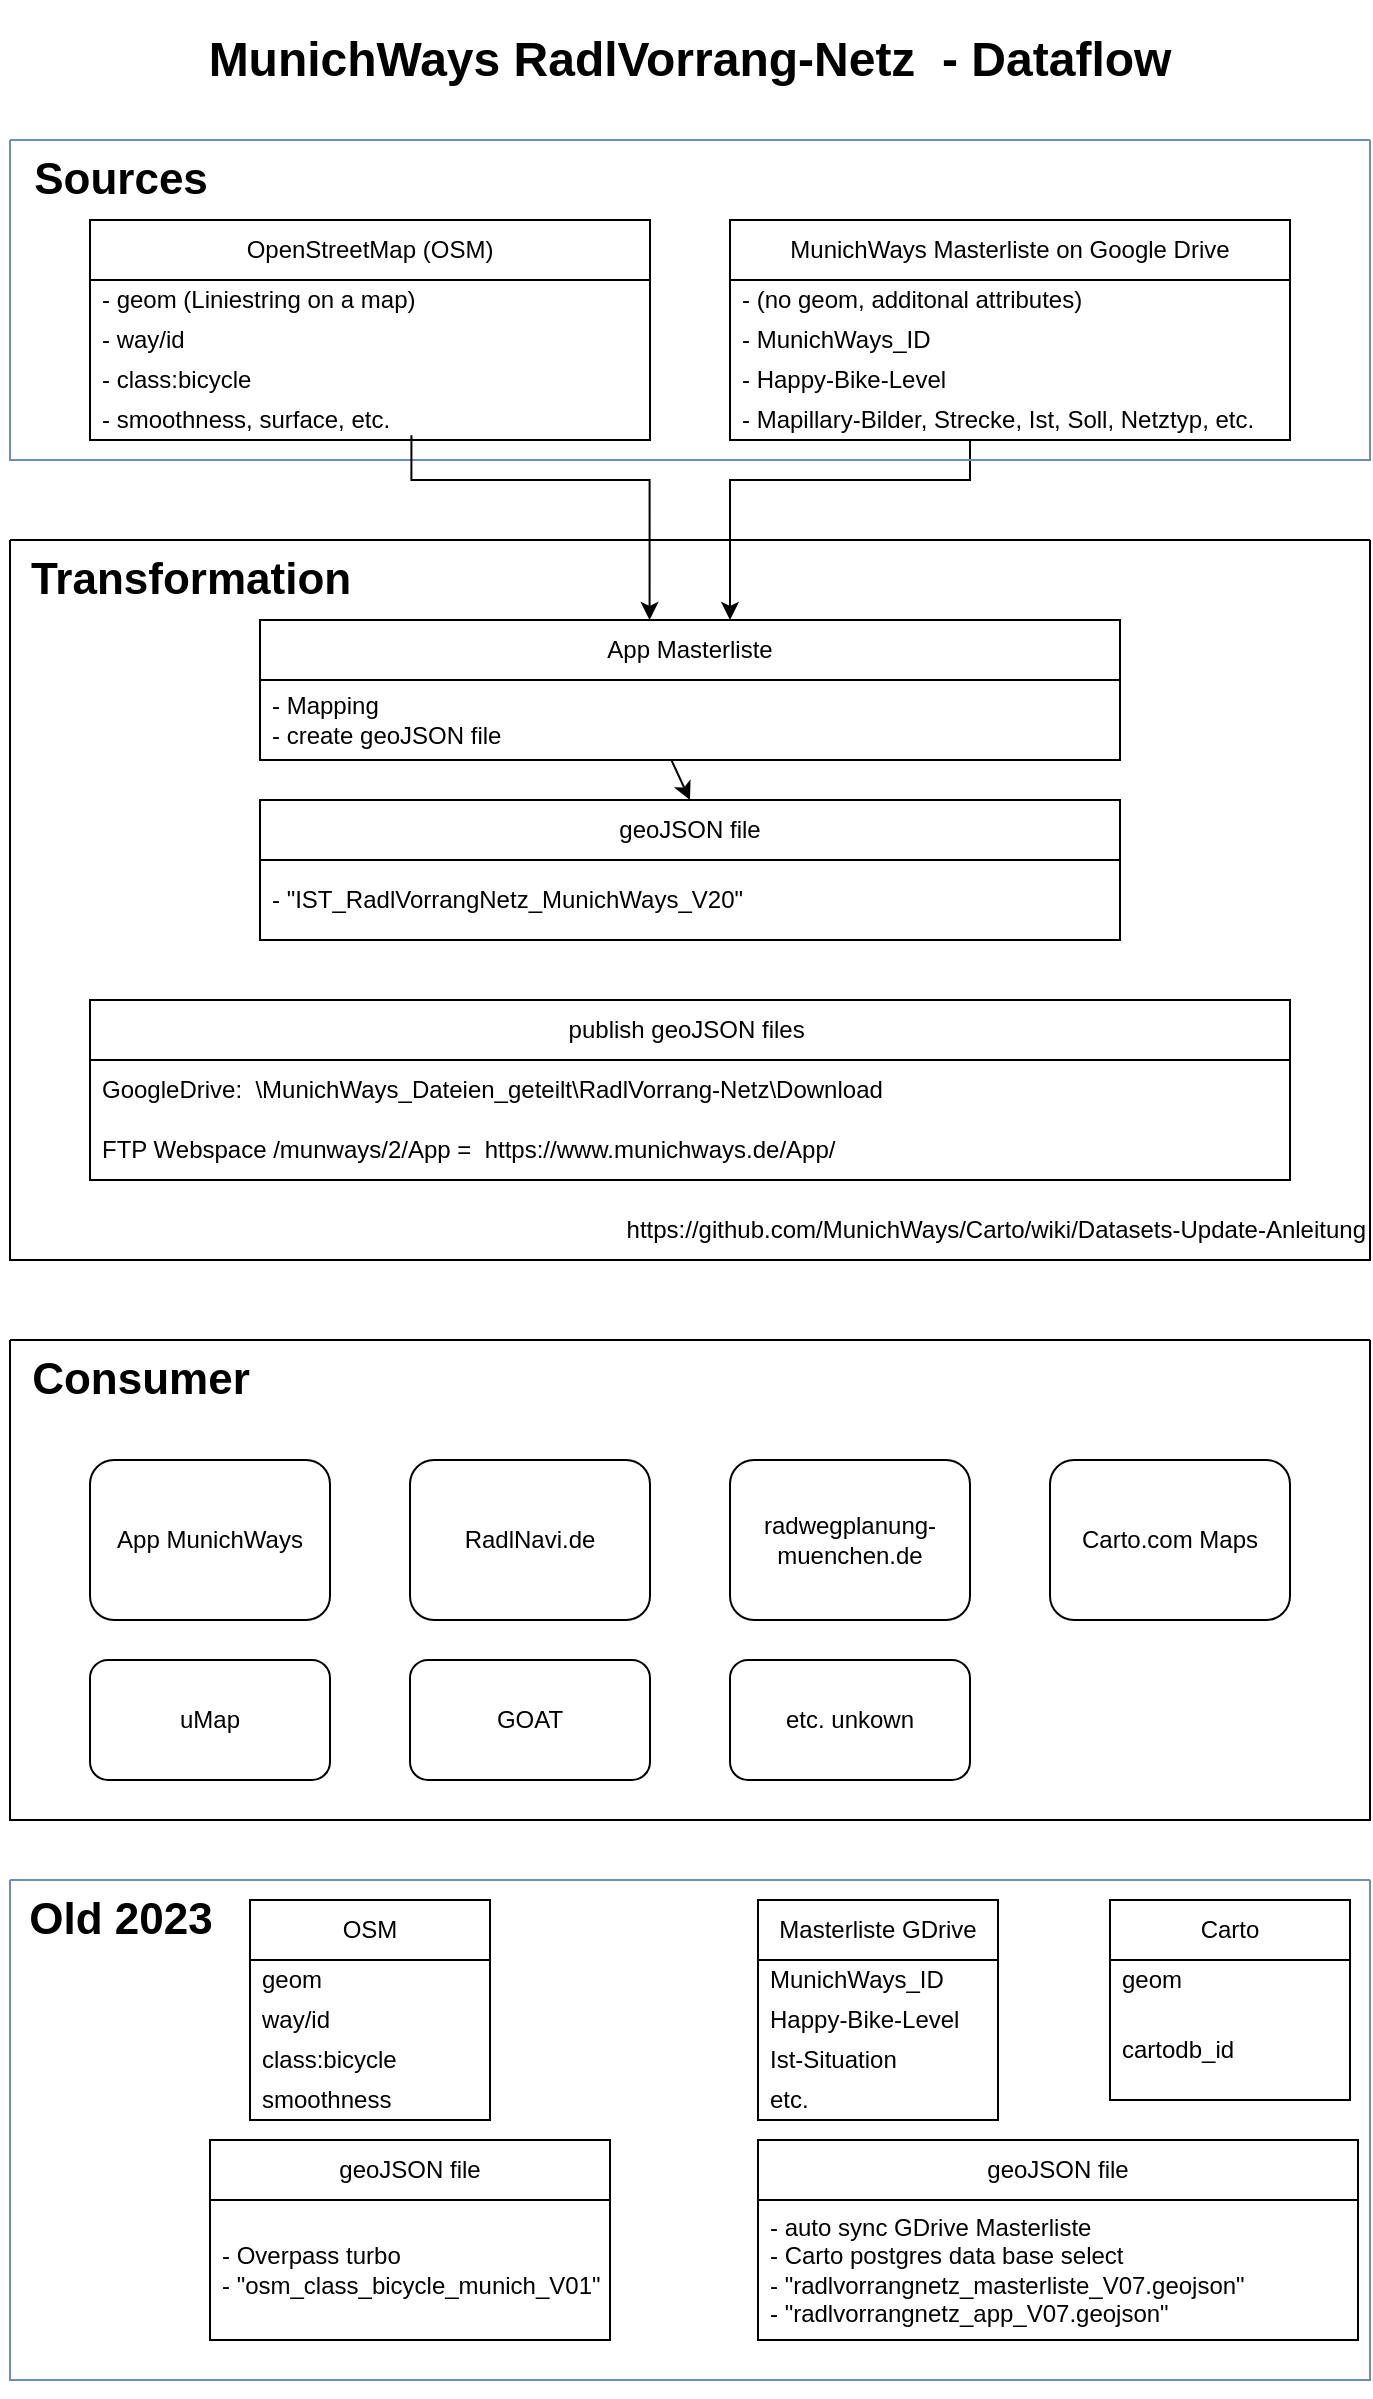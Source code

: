 <mxfile version="22.1.18" type="github">
  <diagram name="Seite-1" id="1gigDWmgY16nIXidn-Pi">
    <mxGraphModel dx="916" dy="494" grid="1" gridSize="10" guides="1" tooltips="1" connect="1" arrows="1" fold="1" page="1" pageScale="1" pageWidth="827" pageHeight="1169" math="0" shadow="0">
      <root>
        <mxCell id="0" />
        <mxCell id="1" parent="0" />
        <mxCell id="Gjcdm5e2cdCdozhZfkkM-72" value="" style="edgeStyle=orthogonalEdgeStyle;rounded=0;orthogonalLoop=1;jettySize=auto;html=1;" parent="1" source="Gjcdm5e2cdCdozhZfkkM-10" target="Gjcdm5e2cdCdozhZfkkM-66" edge="1">
          <mxGeometry relative="1" as="geometry">
            <Array as="points">
              <mxPoint x="520" y="250" />
              <mxPoint x="400" y="250" />
            </Array>
          </mxGeometry>
        </mxCell>
        <mxCell id="Gjcdm5e2cdCdozhZfkkM-23" value="" style="swimlane;startSize=0;fillColor=#dae8fc;strokeColor=#6c8ebf;fillStyle=auto;" parent="1" vertex="1">
          <mxGeometry x="40" y="80" width="680" height="160" as="geometry" />
        </mxCell>
        <mxCell id="Gjcdm5e2cdCdozhZfkkM-24" value="&lt;b&gt;&lt;font style=&quot;font-size: 22px;&quot;&gt;Sources&lt;/font&gt;&lt;/b&gt;" style="text;html=1;align=center;verticalAlign=middle;resizable=0;points=[];autosize=1;strokeColor=none;fillColor=none;" parent="Gjcdm5e2cdCdozhZfkkM-23" vertex="1">
          <mxGeometry width="110" height="40" as="geometry" />
        </mxCell>
        <mxCell id="Gjcdm5e2cdCdozhZfkkM-4" value="OpenStreetMap (OSM)" style="swimlane;fontStyle=0;childLayout=stackLayout;horizontal=1;startSize=30;horizontalStack=0;resizeParent=1;resizeParentMax=0;resizeLast=0;collapsible=1;marginBottom=0;whiteSpace=wrap;html=1;" parent="Gjcdm5e2cdCdozhZfkkM-23" vertex="1">
          <mxGeometry x="40" y="40" width="280" height="110" as="geometry" />
        </mxCell>
        <mxCell id="Gjcdm5e2cdCdozhZfkkM-5" value="- geom (Liniestring on a map)" style="text;strokeColor=none;fillColor=none;align=left;verticalAlign=middle;spacingLeft=4;spacingRight=4;overflow=hidden;points=[[0,0.5],[1,0.5]];portConstraint=eastwest;rotatable=0;whiteSpace=wrap;html=1;" parent="Gjcdm5e2cdCdozhZfkkM-4" vertex="1">
          <mxGeometry y="30" width="280" height="20" as="geometry" />
        </mxCell>
        <mxCell id="Gjcdm5e2cdCdozhZfkkM-6" value="- way/id" style="text;strokeColor=none;fillColor=none;align=left;verticalAlign=middle;spacingLeft=4;spacingRight=4;overflow=hidden;points=[[0,0.5],[1,0.5]];portConstraint=eastwest;rotatable=0;whiteSpace=wrap;html=1;" parent="Gjcdm5e2cdCdozhZfkkM-4" vertex="1">
          <mxGeometry y="50" width="280" height="20" as="geometry" />
        </mxCell>
        <mxCell id="Gjcdm5e2cdCdozhZfkkM-9" value="- class:bicycle" style="text;strokeColor=none;fillColor=none;align=left;verticalAlign=middle;spacingLeft=4;spacingRight=4;overflow=hidden;points=[[0,0.5],[1,0.5]];portConstraint=eastwest;rotatable=0;whiteSpace=wrap;html=1;" parent="Gjcdm5e2cdCdozhZfkkM-4" vertex="1">
          <mxGeometry y="70" width="280" height="20" as="geometry" />
        </mxCell>
        <mxCell id="Gjcdm5e2cdCdozhZfkkM-7" value="- smoothness, surface, etc." style="text;strokeColor=none;fillColor=none;align=left;verticalAlign=middle;spacingLeft=4;spacingRight=4;overflow=hidden;points=[[0,0.5],[1,0.5]];portConstraint=eastwest;rotatable=0;whiteSpace=wrap;html=1;" parent="Gjcdm5e2cdCdozhZfkkM-4" vertex="1">
          <mxGeometry y="90" width="280" height="20" as="geometry" />
        </mxCell>
        <mxCell id="Gjcdm5e2cdCdozhZfkkM-10" value="MunichWays Masterliste on Google Drive" style="swimlane;fontStyle=0;childLayout=stackLayout;horizontal=1;startSize=30;horizontalStack=0;resizeParent=1;resizeParentMax=0;resizeLast=0;collapsible=1;marginBottom=0;whiteSpace=wrap;html=1;" parent="Gjcdm5e2cdCdozhZfkkM-23" vertex="1">
          <mxGeometry x="360" y="40" width="280" height="110" as="geometry" />
        </mxCell>
        <mxCell id="Gjcdm5e2cdCdozhZfkkM-12" value="- (no geom, additonal attributes)" style="text;strokeColor=none;fillColor=none;align=left;verticalAlign=middle;spacingLeft=4;spacingRight=4;overflow=hidden;points=[[0,0.5],[1,0.5]];portConstraint=eastwest;rotatable=0;whiteSpace=wrap;html=1;" parent="Gjcdm5e2cdCdozhZfkkM-10" vertex="1">
          <mxGeometry y="30" width="280" height="20" as="geometry" />
        </mxCell>
        <mxCell id="Gjcdm5e2cdCdozhZfkkM-13" value="- MunichWays_ID" style="text;strokeColor=none;fillColor=none;align=left;verticalAlign=middle;spacingLeft=4;spacingRight=4;overflow=hidden;points=[[0,0.5],[1,0.5]];portConstraint=eastwest;rotatable=0;whiteSpace=wrap;html=1;" parent="Gjcdm5e2cdCdozhZfkkM-10" vertex="1">
          <mxGeometry y="50" width="280" height="20" as="geometry" />
        </mxCell>
        <mxCell id="Gjcdm5e2cdCdozhZfkkM-14" value="- Happy-Bike-Level" style="text;strokeColor=none;fillColor=none;align=left;verticalAlign=middle;spacingLeft=4;spacingRight=4;overflow=hidden;points=[[0,0.5],[1,0.5]];portConstraint=eastwest;rotatable=0;whiteSpace=wrap;html=1;" parent="Gjcdm5e2cdCdozhZfkkM-10" vertex="1">
          <mxGeometry y="70" width="280" height="20" as="geometry" />
        </mxCell>
        <mxCell id="Gjcdm5e2cdCdozhZfkkM-15" value="- Mapillary-Bilder, Strecke, Ist, Soll, Netztyp, etc." style="text;strokeColor=none;fillColor=none;align=left;verticalAlign=middle;spacingLeft=4;spacingRight=4;overflow=hidden;points=[[0,0.5],[1,0.5]];portConstraint=eastwest;rotatable=0;whiteSpace=wrap;html=1;" parent="Gjcdm5e2cdCdozhZfkkM-10" vertex="1">
          <mxGeometry y="90" width="280" height="20" as="geometry" />
        </mxCell>
        <mxCell id="Gjcdm5e2cdCdozhZfkkM-38" value="" style="swimlane;startSize=0;" parent="1" vertex="1">
          <mxGeometry x="40" y="680" width="680" height="240" as="geometry" />
        </mxCell>
        <mxCell id="Gjcdm5e2cdCdozhZfkkM-39" value="&lt;font style=&quot;font-size: 22px;&quot;&gt;&lt;b&gt;Consumer&lt;/b&gt;&lt;/font&gt;" style="text;html=1;align=center;verticalAlign=middle;resizable=0;points=[];autosize=1;strokeColor=none;fillColor=none;" parent="Gjcdm5e2cdCdozhZfkkM-38" vertex="1">
          <mxGeometry width="130" height="40" as="geometry" />
        </mxCell>
        <mxCell id="Gjcdm5e2cdCdozhZfkkM-44" value="App MunichWays" style="rounded=1;whiteSpace=wrap;html=1;" parent="Gjcdm5e2cdCdozhZfkkM-38" vertex="1">
          <mxGeometry x="40" y="60" width="120" height="80" as="geometry" />
        </mxCell>
        <mxCell id="Gjcdm5e2cdCdozhZfkkM-45" value="RadlNavi.de" style="rounded=1;whiteSpace=wrap;html=1;" parent="Gjcdm5e2cdCdozhZfkkM-38" vertex="1">
          <mxGeometry x="200" y="60" width="120" height="80" as="geometry" />
        </mxCell>
        <mxCell id="Gjcdm5e2cdCdozhZfkkM-46" value="Carto.com Maps" style="rounded=1;whiteSpace=wrap;html=1;" parent="Gjcdm5e2cdCdozhZfkkM-38" vertex="1">
          <mxGeometry x="520" y="60" width="120" height="80" as="geometry" />
        </mxCell>
        <mxCell id="Gjcdm5e2cdCdozhZfkkM-47" value="radwegplanung-muenchen.de" style="rounded=1;whiteSpace=wrap;html=1;" parent="Gjcdm5e2cdCdozhZfkkM-38" vertex="1">
          <mxGeometry x="360" y="60" width="120" height="80" as="geometry" />
        </mxCell>
        <mxCell id="Gjcdm5e2cdCdozhZfkkM-87" value="uMap" style="rounded=1;whiteSpace=wrap;html=1;" parent="Gjcdm5e2cdCdozhZfkkM-38" vertex="1">
          <mxGeometry x="40" y="160" width="120" height="60" as="geometry" />
        </mxCell>
        <mxCell id="Gjcdm5e2cdCdozhZfkkM-88" value="etc. unkown" style="rounded=1;whiteSpace=wrap;html=1;" parent="Gjcdm5e2cdCdozhZfkkM-38" vertex="1">
          <mxGeometry x="360" y="160" width="120" height="60" as="geometry" />
        </mxCell>
        <mxCell id="Gjcdm5e2cdCdozhZfkkM-89" value="GOAT" style="rounded=1;whiteSpace=wrap;html=1;" parent="Gjcdm5e2cdCdozhZfkkM-38" vertex="1">
          <mxGeometry x="200" y="160" width="120" height="60" as="geometry" />
        </mxCell>
        <mxCell id="Gjcdm5e2cdCdozhZfkkM-48" value="" style="swimlane;startSize=0;" parent="1" vertex="1">
          <mxGeometry x="40" y="280" width="680" height="360" as="geometry" />
        </mxCell>
        <mxCell id="Gjcdm5e2cdCdozhZfkkM-50" value="&lt;b&gt;&lt;font style=&quot;font-size: 22px;&quot;&gt;Transformation&lt;/font&gt;&lt;/b&gt;" style="text;html=1;align=center;verticalAlign=middle;resizable=0;points=[];autosize=1;strokeColor=none;fillColor=none;" parent="Gjcdm5e2cdCdozhZfkkM-48" vertex="1">
          <mxGeometry width="180" height="40" as="geometry" />
        </mxCell>
        <mxCell id="Gjcdm5e2cdCdozhZfkkM-51" value="geoJSON file" style="swimlane;fontStyle=0;childLayout=stackLayout;horizontal=1;startSize=30;horizontalStack=0;resizeParent=1;resizeParentMax=0;resizeLast=0;collapsible=1;marginBottom=0;whiteSpace=wrap;html=1;" parent="Gjcdm5e2cdCdozhZfkkM-48" vertex="1">
          <mxGeometry x="125" y="130" width="430" height="70" as="geometry" />
        </mxCell>
        <mxCell id="Gjcdm5e2cdCdozhZfkkM-52" value="- &quot;IST_RadlVorrangNetz_MunichWays_V20&quot;" style="text;strokeColor=none;fillColor=none;align=left;verticalAlign=middle;spacingLeft=4;spacingRight=4;overflow=hidden;points=[[0,0.5],[1,0.5]];portConstraint=eastwest;rotatable=0;whiteSpace=wrap;html=1;" parent="Gjcdm5e2cdCdozhZfkkM-51" vertex="1">
          <mxGeometry y="30" width="430" height="40" as="geometry" />
        </mxCell>
        <mxCell id="Gjcdm5e2cdCdozhZfkkM-58" value="https://github.com/MunichWays/Carto/wiki/Datasets-Update-Anleitung" style="text;html=1;strokeColor=none;fillColor=none;align=right;verticalAlign=middle;whiteSpace=wrap;rounded=0;" parent="Gjcdm5e2cdCdozhZfkkM-48" vertex="1">
          <mxGeometry y="330" width="680" height="30" as="geometry" />
        </mxCell>
        <mxCell id="Gjcdm5e2cdCdozhZfkkM-66" value="App Masterliste" style="swimlane;fontStyle=0;childLayout=stackLayout;horizontal=1;startSize=30;horizontalStack=0;resizeParent=1;resizeParentMax=0;resizeLast=0;collapsible=1;marginBottom=0;whiteSpace=wrap;html=1;" parent="Gjcdm5e2cdCdozhZfkkM-48" vertex="1">
          <mxGeometry x="125" y="40" width="430" height="70" as="geometry" />
        </mxCell>
        <mxCell id="Gjcdm5e2cdCdozhZfkkM-67" value="- Mapping&lt;br&gt;- create geoJSON file" style="text;strokeColor=none;fillColor=none;align=left;verticalAlign=middle;spacingLeft=4;spacingRight=4;overflow=hidden;points=[[0,0.5],[1,0.5]];portConstraint=eastwest;rotatable=0;whiteSpace=wrap;html=1;" parent="Gjcdm5e2cdCdozhZfkkM-66" vertex="1">
          <mxGeometry y="30" width="430" height="40" as="geometry" />
        </mxCell>
        <mxCell id="Gjcdm5e2cdCdozhZfkkM-75" value="publish geoJSON files&amp;nbsp;" style="swimlane;fontStyle=0;childLayout=stackLayout;horizontal=1;startSize=30;horizontalStack=0;resizeParent=1;resizeParentMax=0;resizeLast=0;collapsible=1;marginBottom=0;whiteSpace=wrap;html=1;" parent="Gjcdm5e2cdCdozhZfkkM-48" vertex="1">
          <mxGeometry x="40" y="230" width="600" height="90" as="geometry" />
        </mxCell>
        <mxCell id="Gjcdm5e2cdCdozhZfkkM-76" value="GoogleDrive:&amp;nbsp; \MunichWays_Dateien_geteilt\RadlVorrang-Netz\Download&amp;nbsp;" style="text;strokeColor=none;fillColor=none;align=left;verticalAlign=middle;spacingLeft=4;spacingRight=4;overflow=hidden;points=[[0,0.5],[1,0.5]];portConstraint=eastwest;rotatable=0;whiteSpace=wrap;html=1;" parent="Gjcdm5e2cdCdozhZfkkM-75" vertex="1">
          <mxGeometry y="30" width="600" height="30" as="geometry" />
        </mxCell>
        <mxCell id="Gjcdm5e2cdCdozhZfkkM-77" value="FTP Webspace /munways/2/App =&amp;nbsp; https://www.munichways.de/App/&amp;nbsp;" style="text;strokeColor=none;fillColor=none;align=left;verticalAlign=middle;spacingLeft=4;spacingRight=4;overflow=hidden;points=[[0,0.5],[1,0.5]];portConstraint=eastwest;rotatable=0;whiteSpace=wrap;html=1;" parent="Gjcdm5e2cdCdozhZfkkM-75" vertex="1">
          <mxGeometry y="60" width="600" height="30" as="geometry" />
        </mxCell>
        <mxCell id="P5JjprqfyT6lThhLO7mP-68" value="" style="endArrow=classic;html=1;rounded=0;exitX=0.478;exitY=0.993;exitDx=0;exitDy=0;exitPerimeter=0;entryX=0.5;entryY=0;entryDx=0;entryDy=0;" edge="1" parent="Gjcdm5e2cdCdozhZfkkM-48" source="Gjcdm5e2cdCdozhZfkkM-67" target="Gjcdm5e2cdCdozhZfkkM-51">
          <mxGeometry width="50" height="50" relative="1" as="geometry">
            <mxPoint x="325" y="220" as="sourcePoint" />
            <mxPoint x="375" y="170" as="targetPoint" />
          </mxGeometry>
        </mxCell>
        <mxCell id="Gjcdm5e2cdCdozhZfkkM-49" style="edgeStyle=orthogonalEdgeStyle;rounded=0;orthogonalLoop=1;jettySize=auto;html=1;exitX=0.5;exitY=1;exitDx=0;exitDy=0;" parent="1" source="Gjcdm5e2cdCdozhZfkkM-23" target="Gjcdm5e2cdCdozhZfkkM-23" edge="1">
          <mxGeometry relative="1" as="geometry" />
        </mxCell>
        <mxCell id="Gjcdm5e2cdCdozhZfkkM-57" value="" style="edgeStyle=orthogonalEdgeStyle;rounded=0;orthogonalLoop=1;jettySize=auto;html=1;exitX=0.574;exitY=0.884;exitDx=0;exitDy=0;exitPerimeter=0;entryX=0.453;entryY=0;entryDx=0;entryDy=0;entryPerimeter=0;" parent="1" source="Gjcdm5e2cdCdozhZfkkM-7" target="Gjcdm5e2cdCdozhZfkkM-66" edge="1">
          <mxGeometry relative="1" as="geometry">
            <Array as="points">
              <mxPoint x="241" y="250" />
              <mxPoint x="360" y="250" />
            </Array>
            <mxPoint x="360" y="310" as="targetPoint" />
          </mxGeometry>
        </mxCell>
        <mxCell id="P5JjprqfyT6lThhLO7mP-44" value="" style="swimlane;startSize=0;fillColor=#dae8fc;strokeColor=#6c8ebf;fillStyle=auto;" vertex="1" parent="1">
          <mxGeometry x="40" y="950" width="680" height="250" as="geometry" />
        </mxCell>
        <mxCell id="P5JjprqfyT6lThhLO7mP-45" value="&lt;b&gt;&lt;font style=&quot;font-size: 22px;&quot;&gt;Old 2023&lt;/font&gt;&lt;/b&gt;" style="text;html=1;align=center;verticalAlign=middle;resizable=0;points=[];autosize=1;strokeColor=none;fillColor=none;" vertex="1" parent="P5JjprqfyT6lThhLO7mP-44">
          <mxGeometry x="-5" width="120" height="40" as="geometry" />
        </mxCell>
        <mxCell id="P5JjprqfyT6lThhLO7mP-46" value="Carto" style="swimlane;fontStyle=0;childLayout=stackLayout;horizontal=1;startSize=30;horizontalStack=0;resizeParent=1;resizeParentMax=0;resizeLast=0;collapsible=1;marginBottom=0;whiteSpace=wrap;html=1;" vertex="1" parent="P5JjprqfyT6lThhLO7mP-44">
          <mxGeometry x="550" y="10" width="120" height="100" as="geometry" />
        </mxCell>
        <mxCell id="P5JjprqfyT6lThhLO7mP-47" value="geom" style="text;strokeColor=none;fillColor=none;align=left;verticalAlign=middle;spacingLeft=4;spacingRight=4;overflow=hidden;points=[[0,0.5],[1,0.5]];portConstraint=eastwest;rotatable=0;whiteSpace=wrap;html=1;" vertex="1" parent="P5JjprqfyT6lThhLO7mP-46">
          <mxGeometry y="30" width="120" height="20" as="geometry" />
        </mxCell>
        <mxCell id="P5JjprqfyT6lThhLO7mP-48" value="cartodb_id" style="text;strokeColor=none;fillColor=none;align=left;verticalAlign=middle;spacingLeft=4;spacingRight=4;overflow=hidden;points=[[0,0.5],[1,0.5]];portConstraint=eastwest;rotatable=0;whiteSpace=wrap;html=1;" vertex="1" parent="P5JjprqfyT6lThhLO7mP-46">
          <mxGeometry y="50" width="120" height="50" as="geometry" />
        </mxCell>
        <mxCell id="P5JjprqfyT6lThhLO7mP-49" value="OSM" style="swimlane;fontStyle=0;childLayout=stackLayout;horizontal=1;startSize=30;horizontalStack=0;resizeParent=1;resizeParentMax=0;resizeLast=0;collapsible=1;marginBottom=0;whiteSpace=wrap;html=1;" vertex="1" parent="P5JjprqfyT6lThhLO7mP-44">
          <mxGeometry x="120" y="10" width="120" height="110" as="geometry" />
        </mxCell>
        <mxCell id="P5JjprqfyT6lThhLO7mP-50" value="geom" style="text;strokeColor=none;fillColor=none;align=left;verticalAlign=middle;spacingLeft=4;spacingRight=4;overflow=hidden;points=[[0,0.5],[1,0.5]];portConstraint=eastwest;rotatable=0;whiteSpace=wrap;html=1;" vertex="1" parent="P5JjprqfyT6lThhLO7mP-49">
          <mxGeometry y="30" width="120" height="20" as="geometry" />
        </mxCell>
        <mxCell id="P5JjprqfyT6lThhLO7mP-51" value="way/id" style="text;strokeColor=none;fillColor=none;align=left;verticalAlign=middle;spacingLeft=4;spacingRight=4;overflow=hidden;points=[[0,0.5],[1,0.5]];portConstraint=eastwest;rotatable=0;whiteSpace=wrap;html=1;" vertex="1" parent="P5JjprqfyT6lThhLO7mP-49">
          <mxGeometry y="50" width="120" height="20" as="geometry" />
        </mxCell>
        <mxCell id="P5JjprqfyT6lThhLO7mP-52" value="class:bicycle" style="text;strokeColor=none;fillColor=none;align=left;verticalAlign=middle;spacingLeft=4;spacingRight=4;overflow=hidden;points=[[0,0.5],[1,0.5]];portConstraint=eastwest;rotatable=0;whiteSpace=wrap;html=1;" vertex="1" parent="P5JjprqfyT6lThhLO7mP-49">
          <mxGeometry y="70" width="120" height="20" as="geometry" />
        </mxCell>
        <mxCell id="P5JjprqfyT6lThhLO7mP-53" value="smoothness" style="text;strokeColor=none;fillColor=none;align=left;verticalAlign=middle;spacingLeft=4;spacingRight=4;overflow=hidden;points=[[0,0.5],[1,0.5]];portConstraint=eastwest;rotatable=0;whiteSpace=wrap;html=1;" vertex="1" parent="P5JjprqfyT6lThhLO7mP-49">
          <mxGeometry y="90" width="120" height="20" as="geometry" />
        </mxCell>
        <mxCell id="P5JjprqfyT6lThhLO7mP-38" value="Masterliste GDrive" style="swimlane;fontStyle=0;childLayout=stackLayout;horizontal=1;startSize=30;horizontalStack=0;resizeParent=1;resizeParentMax=0;resizeLast=0;collapsible=1;marginBottom=0;whiteSpace=wrap;html=1;" vertex="1" parent="P5JjprqfyT6lThhLO7mP-44">
          <mxGeometry x="374" y="10" width="120" height="110" as="geometry" />
        </mxCell>
        <mxCell id="P5JjprqfyT6lThhLO7mP-39" value="MunichWays_ID" style="text;strokeColor=none;fillColor=none;align=left;verticalAlign=middle;spacingLeft=4;spacingRight=4;overflow=hidden;points=[[0,0.5],[1,0.5]];portConstraint=eastwest;rotatable=0;whiteSpace=wrap;html=1;" vertex="1" parent="P5JjprqfyT6lThhLO7mP-38">
          <mxGeometry y="30" width="120" height="20" as="geometry" />
        </mxCell>
        <mxCell id="P5JjprqfyT6lThhLO7mP-40" value="Happy-Bike-Level" style="text;strokeColor=none;fillColor=none;align=left;verticalAlign=middle;spacingLeft=4;spacingRight=4;overflow=hidden;points=[[0,0.5],[1,0.5]];portConstraint=eastwest;rotatable=0;whiteSpace=wrap;html=1;" vertex="1" parent="P5JjprqfyT6lThhLO7mP-38">
          <mxGeometry y="50" width="120" height="20" as="geometry" />
        </mxCell>
        <mxCell id="P5JjprqfyT6lThhLO7mP-41" value="Ist-Situation" style="text;strokeColor=none;fillColor=none;align=left;verticalAlign=middle;spacingLeft=4;spacingRight=4;overflow=hidden;points=[[0,0.5],[1,0.5]];portConstraint=eastwest;rotatable=0;whiteSpace=wrap;html=1;" vertex="1" parent="P5JjprqfyT6lThhLO7mP-38">
          <mxGeometry y="70" width="120" height="20" as="geometry" />
        </mxCell>
        <mxCell id="P5JjprqfyT6lThhLO7mP-43" value="etc." style="text;strokeColor=none;fillColor=none;align=left;verticalAlign=middle;spacingLeft=4;spacingRight=4;overflow=hidden;points=[[0,0.5],[1,0.5]];portConstraint=eastwest;rotatable=0;whiteSpace=wrap;html=1;" vertex="1" parent="P5JjprqfyT6lThhLO7mP-38">
          <mxGeometry y="90" width="120" height="20" as="geometry" />
        </mxCell>
        <mxCell id="P5JjprqfyT6lThhLO7mP-56" value="geoJSON file" style="swimlane;fontStyle=0;childLayout=stackLayout;horizontal=1;startSize=30;horizontalStack=0;resizeParent=1;resizeParentMax=0;resizeLast=0;collapsible=1;marginBottom=0;whiteSpace=wrap;html=1;" vertex="1" parent="P5JjprqfyT6lThhLO7mP-44">
          <mxGeometry x="374" y="130" width="300" height="100" as="geometry" />
        </mxCell>
        <mxCell id="P5JjprqfyT6lThhLO7mP-57" value="- auto sync GDrive Masterliste&lt;br&gt;- Carto postgres data base select&lt;br&gt;- &quot;radlvorrangnetz_masterliste_V07.geojson&quot;&lt;br&gt;- &quot;radlvorrangnetz_app_V07.geojson&quot;" style="text;strokeColor=none;fillColor=none;align=left;verticalAlign=middle;spacingLeft=4;spacingRight=4;overflow=hidden;points=[[0,0.5],[1,0.5]];portConstraint=eastwest;rotatable=0;whiteSpace=wrap;html=1;" vertex="1" parent="P5JjprqfyT6lThhLO7mP-56">
          <mxGeometry y="30" width="300" height="70" as="geometry" />
        </mxCell>
        <mxCell id="P5JjprqfyT6lThhLO7mP-64" value="geoJSON file" style="swimlane;fontStyle=0;childLayout=stackLayout;horizontal=1;startSize=30;horizontalStack=0;resizeParent=1;resizeParentMax=0;resizeLast=0;collapsible=1;marginBottom=0;whiteSpace=wrap;html=1;" vertex="1" parent="P5JjprqfyT6lThhLO7mP-44">
          <mxGeometry x="100" y="130" width="200" height="100" as="geometry" />
        </mxCell>
        <mxCell id="P5JjprqfyT6lThhLO7mP-65" value="- Overpass turbo&lt;br&gt;- &quot;osm_class_bicycle_munich_V01&quot;" style="text;strokeColor=none;fillColor=none;align=left;verticalAlign=middle;spacingLeft=4;spacingRight=4;overflow=hidden;points=[[0,0.5],[1,0.5]];portConstraint=eastwest;rotatable=0;whiteSpace=wrap;html=1;" vertex="1" parent="P5JjprqfyT6lThhLO7mP-64">
          <mxGeometry y="30" width="200" height="70" as="geometry" />
        </mxCell>
        <mxCell id="P5JjprqfyT6lThhLO7mP-55" style="edgeStyle=orthogonalEdgeStyle;rounded=0;orthogonalLoop=1;jettySize=auto;html=1;exitX=0.5;exitY=1;exitDx=0;exitDy=0;" edge="1" parent="1" source="P5JjprqfyT6lThhLO7mP-44" target="P5JjprqfyT6lThhLO7mP-44">
          <mxGeometry relative="1" as="geometry" />
        </mxCell>
        <mxCell id="P5JjprqfyT6lThhLO7mP-66" value="&lt;h1&gt;MunichWays RadlVorrang-Netz&amp;nbsp; - Dataflow&lt;/h1&gt;" style="text;html=1;strokeColor=none;fillColor=none;spacing=5;spacingTop=-20;whiteSpace=wrap;overflow=hidden;rounded=0;align=center;" vertex="1" parent="1">
          <mxGeometry x="40" y="20" width="680" height="50" as="geometry" />
        </mxCell>
      </root>
    </mxGraphModel>
  </diagram>
</mxfile>
